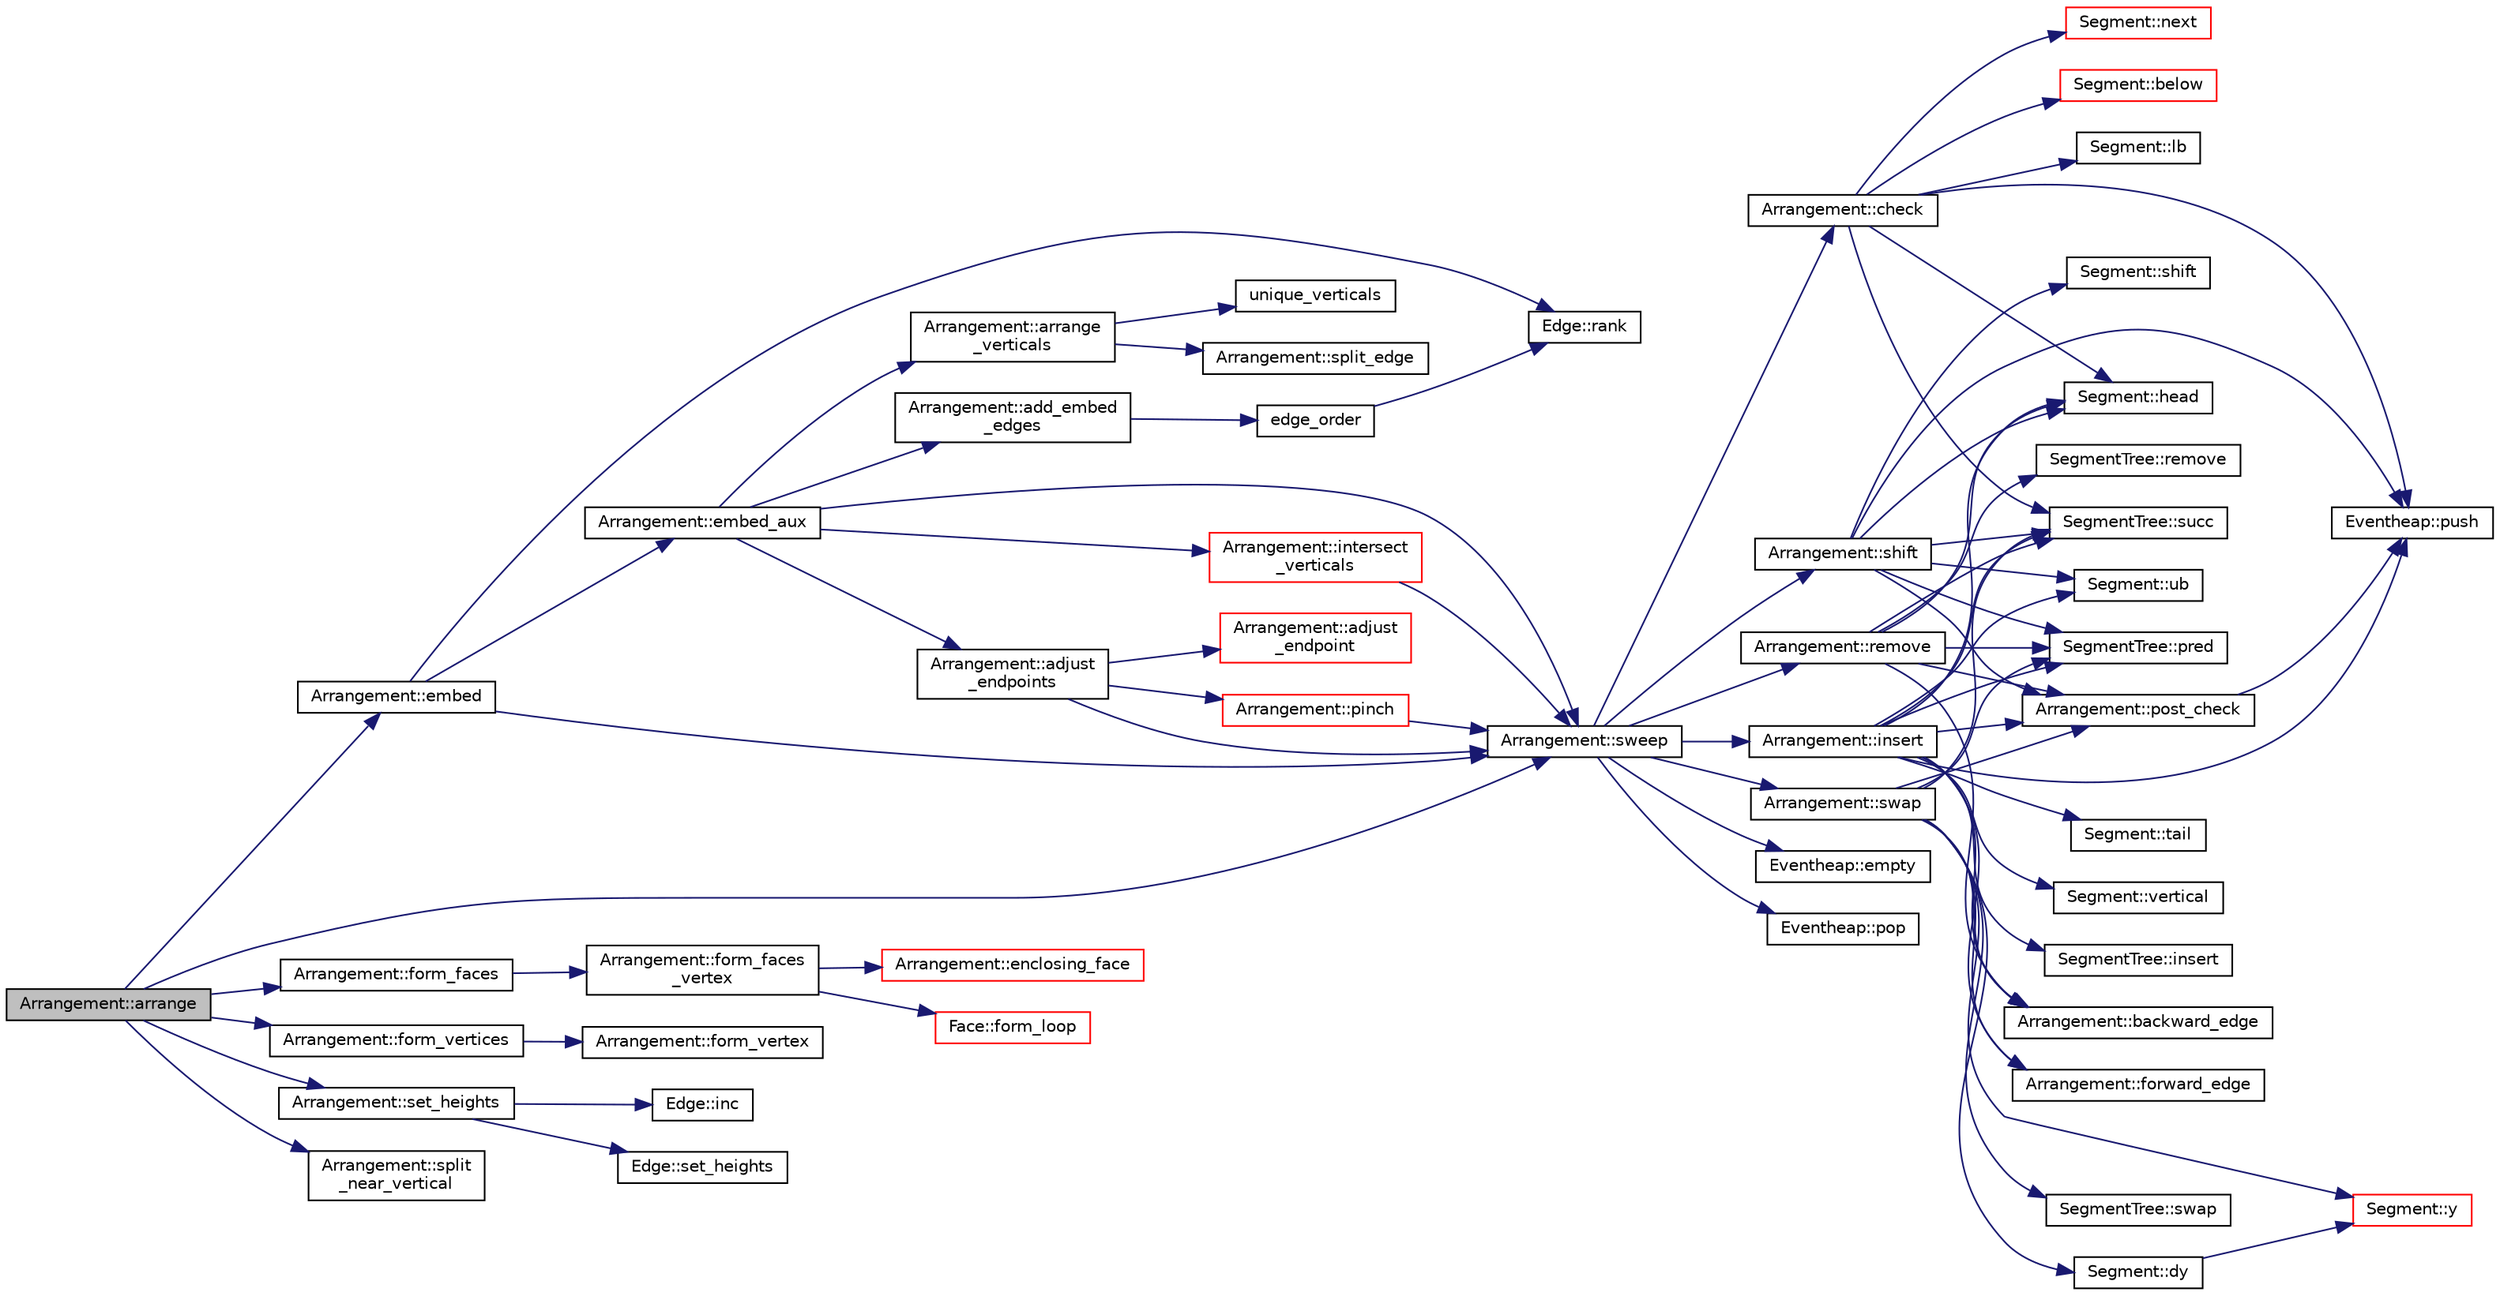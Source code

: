 digraph "Arrangement::arrange"
{
 // LATEX_PDF_SIZE
  edge [fontname="Helvetica",fontsize="10",labelfontname="Helvetica",labelfontsize="10"];
  node [fontname="Helvetica",fontsize="10",shape=record];
  rankdir="LR";
  Node1 [label="Arrangement::arrange",height=0.2,width=0.4,color="black", fillcolor="grey75", style="filled", fontcolor="black",tooltip=" "];
  Node1 -> Node2 [color="midnightblue",fontsize="10",style="solid",fontname="Helvetica"];
  Node2 [label="Arrangement::embed",height=0.2,width=0.4,color="black", fillcolor="white", style="filled",URL="$d8/d46/class_arrangement.html#a837e4a1bfbca4ab14ed01a24ce7515c3",tooltip=" "];
  Node2 -> Node3 [color="midnightblue",fontsize="10",style="solid",fontname="Helvetica"];
  Node3 [label="Arrangement::embed_aux",height=0.2,width=0.4,color="black", fillcolor="white", style="filled",URL="$d8/d46/class_arrangement.html#adabfe5ab5610142ae5aea42f1762d67f",tooltip=" "];
  Node3 -> Node4 [color="midnightblue",fontsize="10",style="solid",fontname="Helvetica"];
  Node4 [label="Arrangement::add_embed\l_edges",height=0.2,width=0.4,color="black", fillcolor="white", style="filled",URL="$d8/d46/class_arrangement.html#ad6d6b45e6a1923afb50293545906f3ad",tooltip=" "];
  Node4 -> Node5 [color="midnightblue",fontsize="10",style="solid",fontname="Helvetica"];
  Node5 [label="edge_order",height=0.2,width=0.4,color="black", fillcolor="white", style="filled",URL="$d0/d11/arrange_8_c.html#a2709b255e600073aa31eac3f3c1d95a6",tooltip=" "];
  Node5 -> Node6 [color="midnightblue",fontsize="10",style="solid",fontname="Helvetica"];
  Node6 [label="Edge::rank",height=0.2,width=0.4,color="black", fillcolor="white", style="filled",URL="$d7/d77/class_edge.html#acf04af6a05d5d75e9c811fdf65c637cb",tooltip=" "];
  Node3 -> Node7 [color="midnightblue",fontsize="10",style="solid",fontname="Helvetica"];
  Node7 [label="Arrangement::adjust\l_endpoints",height=0.2,width=0.4,color="black", fillcolor="white", style="filled",URL="$d8/d46/class_arrangement.html#a5944190324a0852d5b7c3cceeaec2ba2",tooltip=" "];
  Node7 -> Node8 [color="midnightblue",fontsize="10",style="solid",fontname="Helvetica"];
  Node8 [label="Arrangement::adjust\l_endpoint",height=0.2,width=0.4,color="red", fillcolor="white", style="filled",URL="$d8/d46/class_arrangement.html#a2e905be790064acc8882b8af27e31d43",tooltip=" "];
  Node7 -> Node12 [color="midnightblue",fontsize="10",style="solid",fontname="Helvetica"];
  Node12 [label="Arrangement::pinch",height=0.2,width=0.4,color="red", fillcolor="white", style="filled",URL="$d8/d46/class_arrangement.html#a7af227f3984bb97d129eaed5c6cc3992",tooltip=" "];
  Node12 -> Node14 [color="midnightblue",fontsize="10",style="solid",fontname="Helvetica"];
  Node14 [label="Arrangement::sweep",height=0.2,width=0.4,color="black", fillcolor="white", style="filled",URL="$d8/d46/class_arrangement.html#ab638b3ef9af934a17614629b863c5de6",tooltip=" "];
  Node14 -> Node15 [color="midnightblue",fontsize="10",style="solid",fontname="Helvetica"];
  Node15 [label="Arrangement::check",height=0.2,width=0.4,color="black", fillcolor="white", style="filled",URL="$d8/d46/class_arrangement.html#afe852d883f2bbb9ab505f5c97364b796",tooltip=" "];
  Node15 -> Node16 [color="midnightblue",fontsize="10",style="solid",fontname="Helvetica"];
  Node16 [label="Segment::below",height=0.2,width=0.4,color="red", fillcolor="white", style="filled",URL="$dd/dd2/class_segment.html#adc44386683766560ee602eb36ed109a8",tooltip=" "];
  Node15 -> Node34 [color="midnightblue",fontsize="10",style="solid",fontname="Helvetica"];
  Node34 [label="Segment::head",height=0.2,width=0.4,color="black", fillcolor="white", style="filled",URL="$dd/dd2/class_segment.html#a0e17bae2b8a9ce347fc0f39dbd485ab0",tooltip=" "];
  Node15 -> Node29 [color="midnightblue",fontsize="10",style="solid",fontname="Helvetica"];
  Node29 [label="Segment::lb",height=0.2,width=0.4,color="black", fillcolor="white", style="filled",URL="$dd/dd2/class_segment.html#afab334407697698cf4bf65e8cadac7d2",tooltip=" "];
  Node15 -> Node35 [color="midnightblue",fontsize="10",style="solid",fontname="Helvetica"];
  Node35 [label="Segment::next",height=0.2,width=0.4,color="red", fillcolor="white", style="filled",URL="$dd/dd2/class_segment.html#a29dcbe0ff86b53a4c3e3576afb2de859",tooltip=" "];
  Node15 -> Node36 [color="midnightblue",fontsize="10",style="solid",fontname="Helvetica"];
  Node36 [label="Eventheap::push",height=0.2,width=0.4,color="black", fillcolor="white", style="filled",URL="$d3/d46/class_eventheap.html#ae1dcfb260def65a6a94ee57b8a00dfc4",tooltip=" "];
  Node15 -> Node37 [color="midnightblue",fontsize="10",style="solid",fontname="Helvetica"];
  Node37 [label="SegmentTree::succ",height=0.2,width=0.4,color="black", fillcolor="white", style="filled",URL="$d6/da5/class_segment_tree.html#ab51db77a349a937f1320cfbbd7954608",tooltip=" "];
  Node14 -> Node38 [color="midnightblue",fontsize="10",style="solid",fontname="Helvetica"];
  Node38 [label="Eventheap::empty",height=0.2,width=0.4,color="black", fillcolor="white", style="filled",URL="$d3/d46/class_eventheap.html#a0660d8897cc9bcafb4be7e38517f2fd2",tooltip=" "];
  Node14 -> Node39 [color="midnightblue",fontsize="10",style="solid",fontname="Helvetica"];
  Node39 [label="Arrangement::insert",height=0.2,width=0.4,color="black", fillcolor="white", style="filled",URL="$d8/d46/class_arrangement.html#a6eaa13429e8ca373f9fb9ff2151999c7",tooltip=" "];
  Node39 -> Node40 [color="midnightblue",fontsize="10",style="solid",fontname="Helvetica"];
  Node40 [label="Arrangement::backward_edge",height=0.2,width=0.4,color="black", fillcolor="white", style="filled",URL="$d8/d46/class_arrangement.html#a46b9db4f0b8e58842c1c02da392afdeb",tooltip=" "];
  Node39 -> Node41 [color="midnightblue",fontsize="10",style="solid",fontname="Helvetica"];
  Node41 [label="Arrangement::forward_edge",height=0.2,width=0.4,color="black", fillcolor="white", style="filled",URL="$d8/d46/class_arrangement.html#a637e32337efff081b21d7df01e48fee6",tooltip=" "];
  Node39 -> Node34 [color="midnightblue",fontsize="10",style="solid",fontname="Helvetica"];
  Node39 -> Node42 [color="midnightblue",fontsize="10",style="solid",fontname="Helvetica"];
  Node42 [label="SegmentTree::insert",height=0.2,width=0.4,color="black", fillcolor="white", style="filled",URL="$d6/da5/class_segment_tree.html#aeb3d5b336287bc695ae1c8b64505ad14",tooltip=" "];
  Node39 -> Node43 [color="midnightblue",fontsize="10",style="solid",fontname="Helvetica"];
  Node43 [label="Arrangement::post_check",height=0.2,width=0.4,color="black", fillcolor="white", style="filled",URL="$d8/d46/class_arrangement.html#a25d2a2a8e4372d4f3d91dda1d8381eab",tooltip=" "];
  Node43 -> Node36 [color="midnightblue",fontsize="10",style="solid",fontname="Helvetica"];
  Node39 -> Node44 [color="midnightblue",fontsize="10",style="solid",fontname="Helvetica"];
  Node44 [label="SegmentTree::pred",height=0.2,width=0.4,color="black", fillcolor="white", style="filled",URL="$d6/da5/class_segment_tree.html#ab998344ac73e33cbf1bede607af9b4a4",tooltip=" "];
  Node39 -> Node36 [color="midnightblue",fontsize="10",style="solid",fontname="Helvetica"];
  Node39 -> Node37 [color="midnightblue",fontsize="10",style="solid",fontname="Helvetica"];
  Node39 -> Node45 [color="midnightblue",fontsize="10",style="solid",fontname="Helvetica"];
  Node45 [label="Segment::tail",height=0.2,width=0.4,color="black", fillcolor="white", style="filled",URL="$dd/dd2/class_segment.html#ade98cc7f373aef9c1f6371b028c1ceed",tooltip=" "];
  Node39 -> Node30 [color="midnightblue",fontsize="10",style="solid",fontname="Helvetica"];
  Node30 [label="Segment::ub",height=0.2,width=0.4,color="black", fillcolor="white", style="filled",URL="$dd/dd2/class_segment.html#a4e9a06ff1ff8ed2084550147a96ecf4b",tooltip=" "];
  Node39 -> Node46 [color="midnightblue",fontsize="10",style="solid",fontname="Helvetica"];
  Node46 [label="Segment::vertical",height=0.2,width=0.4,color="black", fillcolor="white", style="filled",URL="$dd/dd2/class_segment.html#a0a797f22653998e4365948276c12db6c",tooltip=" "];
  Node14 -> Node47 [color="midnightblue",fontsize="10",style="solid",fontname="Helvetica"];
  Node47 [label="Eventheap::pop",height=0.2,width=0.4,color="black", fillcolor="white", style="filled",URL="$d3/d46/class_eventheap.html#a31b20ba879a0f9efcece8c461105570c",tooltip=" "];
  Node14 -> Node48 [color="midnightblue",fontsize="10",style="solid",fontname="Helvetica"];
  Node48 [label="Arrangement::remove",height=0.2,width=0.4,color="black", fillcolor="white", style="filled",URL="$d8/d46/class_arrangement.html#afe18de5bb9ce6b319a08b2ceda7f8f5e",tooltip=" "];
  Node48 -> Node40 [color="midnightblue",fontsize="10",style="solid",fontname="Helvetica"];
  Node48 -> Node34 [color="midnightblue",fontsize="10",style="solid",fontname="Helvetica"];
  Node48 -> Node43 [color="midnightblue",fontsize="10",style="solid",fontname="Helvetica"];
  Node48 -> Node44 [color="midnightblue",fontsize="10",style="solid",fontname="Helvetica"];
  Node48 -> Node49 [color="midnightblue",fontsize="10",style="solid",fontname="Helvetica"];
  Node49 [label="SegmentTree::remove",height=0.2,width=0.4,color="black", fillcolor="white", style="filled",URL="$d6/da5/class_segment_tree.html#a1bee34adee999d20a8f8851a0e97f296",tooltip=" "];
  Node48 -> Node37 [color="midnightblue",fontsize="10",style="solid",fontname="Helvetica"];
  Node14 -> Node50 [color="midnightblue",fontsize="10",style="solid",fontname="Helvetica"];
  Node50 [label="Arrangement::shift",height=0.2,width=0.4,color="black", fillcolor="white", style="filled",URL="$d8/d46/class_arrangement.html#a5870bd69b339632999ba522164f418a9",tooltip=" "];
  Node50 -> Node34 [color="midnightblue",fontsize="10",style="solid",fontname="Helvetica"];
  Node50 -> Node43 [color="midnightblue",fontsize="10",style="solid",fontname="Helvetica"];
  Node50 -> Node44 [color="midnightblue",fontsize="10",style="solid",fontname="Helvetica"];
  Node50 -> Node36 [color="midnightblue",fontsize="10",style="solid",fontname="Helvetica"];
  Node50 -> Node51 [color="midnightblue",fontsize="10",style="solid",fontname="Helvetica"];
  Node51 [label="Segment::shift",height=0.2,width=0.4,color="black", fillcolor="white", style="filled",URL="$dd/dd2/class_segment.html#a58478cdc1b920f8d2798c93d18696cc6",tooltip=" "];
  Node50 -> Node37 [color="midnightblue",fontsize="10",style="solid",fontname="Helvetica"];
  Node50 -> Node30 [color="midnightblue",fontsize="10",style="solid",fontname="Helvetica"];
  Node14 -> Node52 [color="midnightblue",fontsize="10",style="solid",fontname="Helvetica"];
  Node52 [label="Arrangement::swap",height=0.2,width=0.4,color="black", fillcolor="white", style="filled",URL="$d8/d46/class_arrangement.html#ad38658bf36d52ebb24274430bdbd7161",tooltip=" "];
  Node52 -> Node40 [color="midnightblue",fontsize="10",style="solid",fontname="Helvetica"];
  Node52 -> Node19 [color="midnightblue",fontsize="10",style="solid",fontname="Helvetica"];
  Node19 [label="Segment::dy",height=0.2,width=0.4,color="black", fillcolor="white", style="filled",URL="$dd/dd2/class_segment.html#a8fcbe9d1264d0df68faa7e817757fd11",tooltip=" "];
  Node19 -> Node20 [color="midnightblue",fontsize="10",style="solid",fontname="Helvetica"];
  Node20 [label="Segment::y",height=0.2,width=0.4,color="red", fillcolor="white", style="filled",URL="$dd/dd2/class_segment.html#a1bf3d6f2d733f66b849250bc68f0dbc3",tooltip=" "];
  Node52 -> Node41 [color="midnightblue",fontsize="10",style="solid",fontname="Helvetica"];
  Node52 -> Node43 [color="midnightblue",fontsize="10",style="solid",fontname="Helvetica"];
  Node52 -> Node44 [color="midnightblue",fontsize="10",style="solid",fontname="Helvetica"];
  Node52 -> Node37 [color="midnightblue",fontsize="10",style="solid",fontname="Helvetica"];
  Node52 -> Node53 [color="midnightblue",fontsize="10",style="solid",fontname="Helvetica"];
  Node53 [label="SegmentTree::swap",height=0.2,width=0.4,color="black", fillcolor="white", style="filled",URL="$d6/da5/class_segment_tree.html#afe4e6776ca69a0cf54928b8e5c794eae",tooltip=" "];
  Node52 -> Node20 [color="midnightblue",fontsize="10",style="solid",fontname="Helvetica"];
  Node7 -> Node14 [color="midnightblue",fontsize="10",style="solid",fontname="Helvetica"];
  Node3 -> Node54 [color="midnightblue",fontsize="10",style="solid",fontname="Helvetica"];
  Node54 [label="Arrangement::arrange\l_verticals",height=0.2,width=0.4,color="black", fillcolor="white", style="filled",URL="$d8/d46/class_arrangement.html#a6197c819fb8b9b5088235d5dfcb7cfa3",tooltip=" "];
  Node54 -> Node10 [color="midnightblue",fontsize="10",style="solid",fontname="Helvetica"];
  Node10 [label="Arrangement::split_edge",height=0.2,width=0.4,color="black", fillcolor="white", style="filled",URL="$d8/d46/class_arrangement.html#af090927418e5c497487b44994e767763",tooltip=" "];
  Node54 -> Node55 [color="midnightblue",fontsize="10",style="solid",fontname="Helvetica"];
  Node55 [label="unique_verticals",height=0.2,width=0.4,color="black", fillcolor="white", style="filled",URL="$d0/d11/arrange_8_c.html#a290063e4a753338462661ee865b28a9d",tooltip=" "];
  Node3 -> Node56 [color="midnightblue",fontsize="10",style="solid",fontname="Helvetica"];
  Node56 [label="Arrangement::intersect\l_verticals",height=0.2,width=0.4,color="red", fillcolor="white", style="filled",URL="$d8/d46/class_arrangement.html#a7423764df3f71f0daf567a6b9eb68567",tooltip=" "];
  Node56 -> Node14 [color="midnightblue",fontsize="10",style="solid",fontname="Helvetica"];
  Node3 -> Node14 [color="midnightblue",fontsize="10",style="solid",fontname="Helvetica"];
  Node2 -> Node6 [color="midnightblue",fontsize="10",style="solid",fontname="Helvetica"];
  Node2 -> Node14 [color="midnightblue",fontsize="10",style="solid",fontname="Helvetica"];
  Node1 -> Node60 [color="midnightblue",fontsize="10",style="solid",fontname="Helvetica"];
  Node60 [label="Arrangement::form_faces",height=0.2,width=0.4,color="black", fillcolor="white", style="filled",URL="$d8/d46/class_arrangement.html#a4a4e0faf951ffd402c51b37ee383c0f2",tooltip=" "];
  Node60 -> Node61 [color="midnightblue",fontsize="10",style="solid",fontname="Helvetica"];
  Node61 [label="Arrangement::form_faces\l_vertex",height=0.2,width=0.4,color="black", fillcolor="white", style="filled",URL="$d8/d46/class_arrangement.html#a7cdd5c55ae34d0f0c4cec7962629c4d6",tooltip=" "];
  Node61 -> Node62 [color="midnightblue",fontsize="10",style="solid",fontname="Helvetica"];
  Node62 [label="Arrangement::enclosing_face",height=0.2,width=0.4,color="red", fillcolor="white", style="filled",URL="$d8/d46/class_arrangement.html#ac592f329c92178494b2c1c5e82ca29d6",tooltip=" "];
  Node61 -> Node64 [color="midnightblue",fontsize="10",style="solid",fontname="Helvetica"];
  Node64 [label="Face::form_loop",height=0.2,width=0.4,color="red", fillcolor="white", style="filled",URL="$d5/d2a/class_face.html#ab4e177f937ed9b7c5c355ae73ad7ff89",tooltip=" "];
  Node1 -> Node67 [color="midnightblue",fontsize="10",style="solid",fontname="Helvetica"];
  Node67 [label="Arrangement::form_vertices",height=0.2,width=0.4,color="black", fillcolor="white", style="filled",URL="$d8/d46/class_arrangement.html#a7e203ff49daed9d0cbb8a8c3f4a5e4d7",tooltip=" "];
  Node67 -> Node68 [color="midnightblue",fontsize="10",style="solid",fontname="Helvetica"];
  Node68 [label="Arrangement::form_vertex",height=0.2,width=0.4,color="black", fillcolor="white", style="filled",URL="$d8/d46/class_arrangement.html#a09cd5388fa460a3956095e86a22403f8",tooltip=" "];
  Node1 -> Node69 [color="midnightblue",fontsize="10",style="solid",fontname="Helvetica"];
  Node69 [label="Arrangement::set_heights",height=0.2,width=0.4,color="black", fillcolor="white", style="filled",URL="$d8/d46/class_arrangement.html#a30f38146a5c6d702e2fa799c877c5b9b",tooltip=" "];
  Node69 -> Node70 [color="midnightblue",fontsize="10",style="solid",fontname="Helvetica"];
  Node70 [label="Edge::inc",height=0.2,width=0.4,color="black", fillcolor="white", style="filled",URL="$d7/d77/class_edge.html#ab85c073eb1fdcb27672987081d163e9e",tooltip=" "];
  Node69 -> Node71 [color="midnightblue",fontsize="10",style="solid",fontname="Helvetica"];
  Node71 [label="Edge::set_heights",height=0.2,width=0.4,color="black", fillcolor="white", style="filled",URL="$d7/d77/class_edge.html#af9d04787786cc5329d3c3847941def39",tooltip=" "];
  Node1 -> Node72 [color="midnightblue",fontsize="10",style="solid",fontname="Helvetica"];
  Node72 [label="Arrangement::split\l_near_vertical",height=0.2,width=0.4,color="black", fillcolor="white", style="filled",URL="$d8/d46/class_arrangement.html#a406f7d20fee3b3b5c4763ba373de575a",tooltip=" "];
  Node1 -> Node14 [color="midnightblue",fontsize="10",style="solid",fontname="Helvetica"];
}
